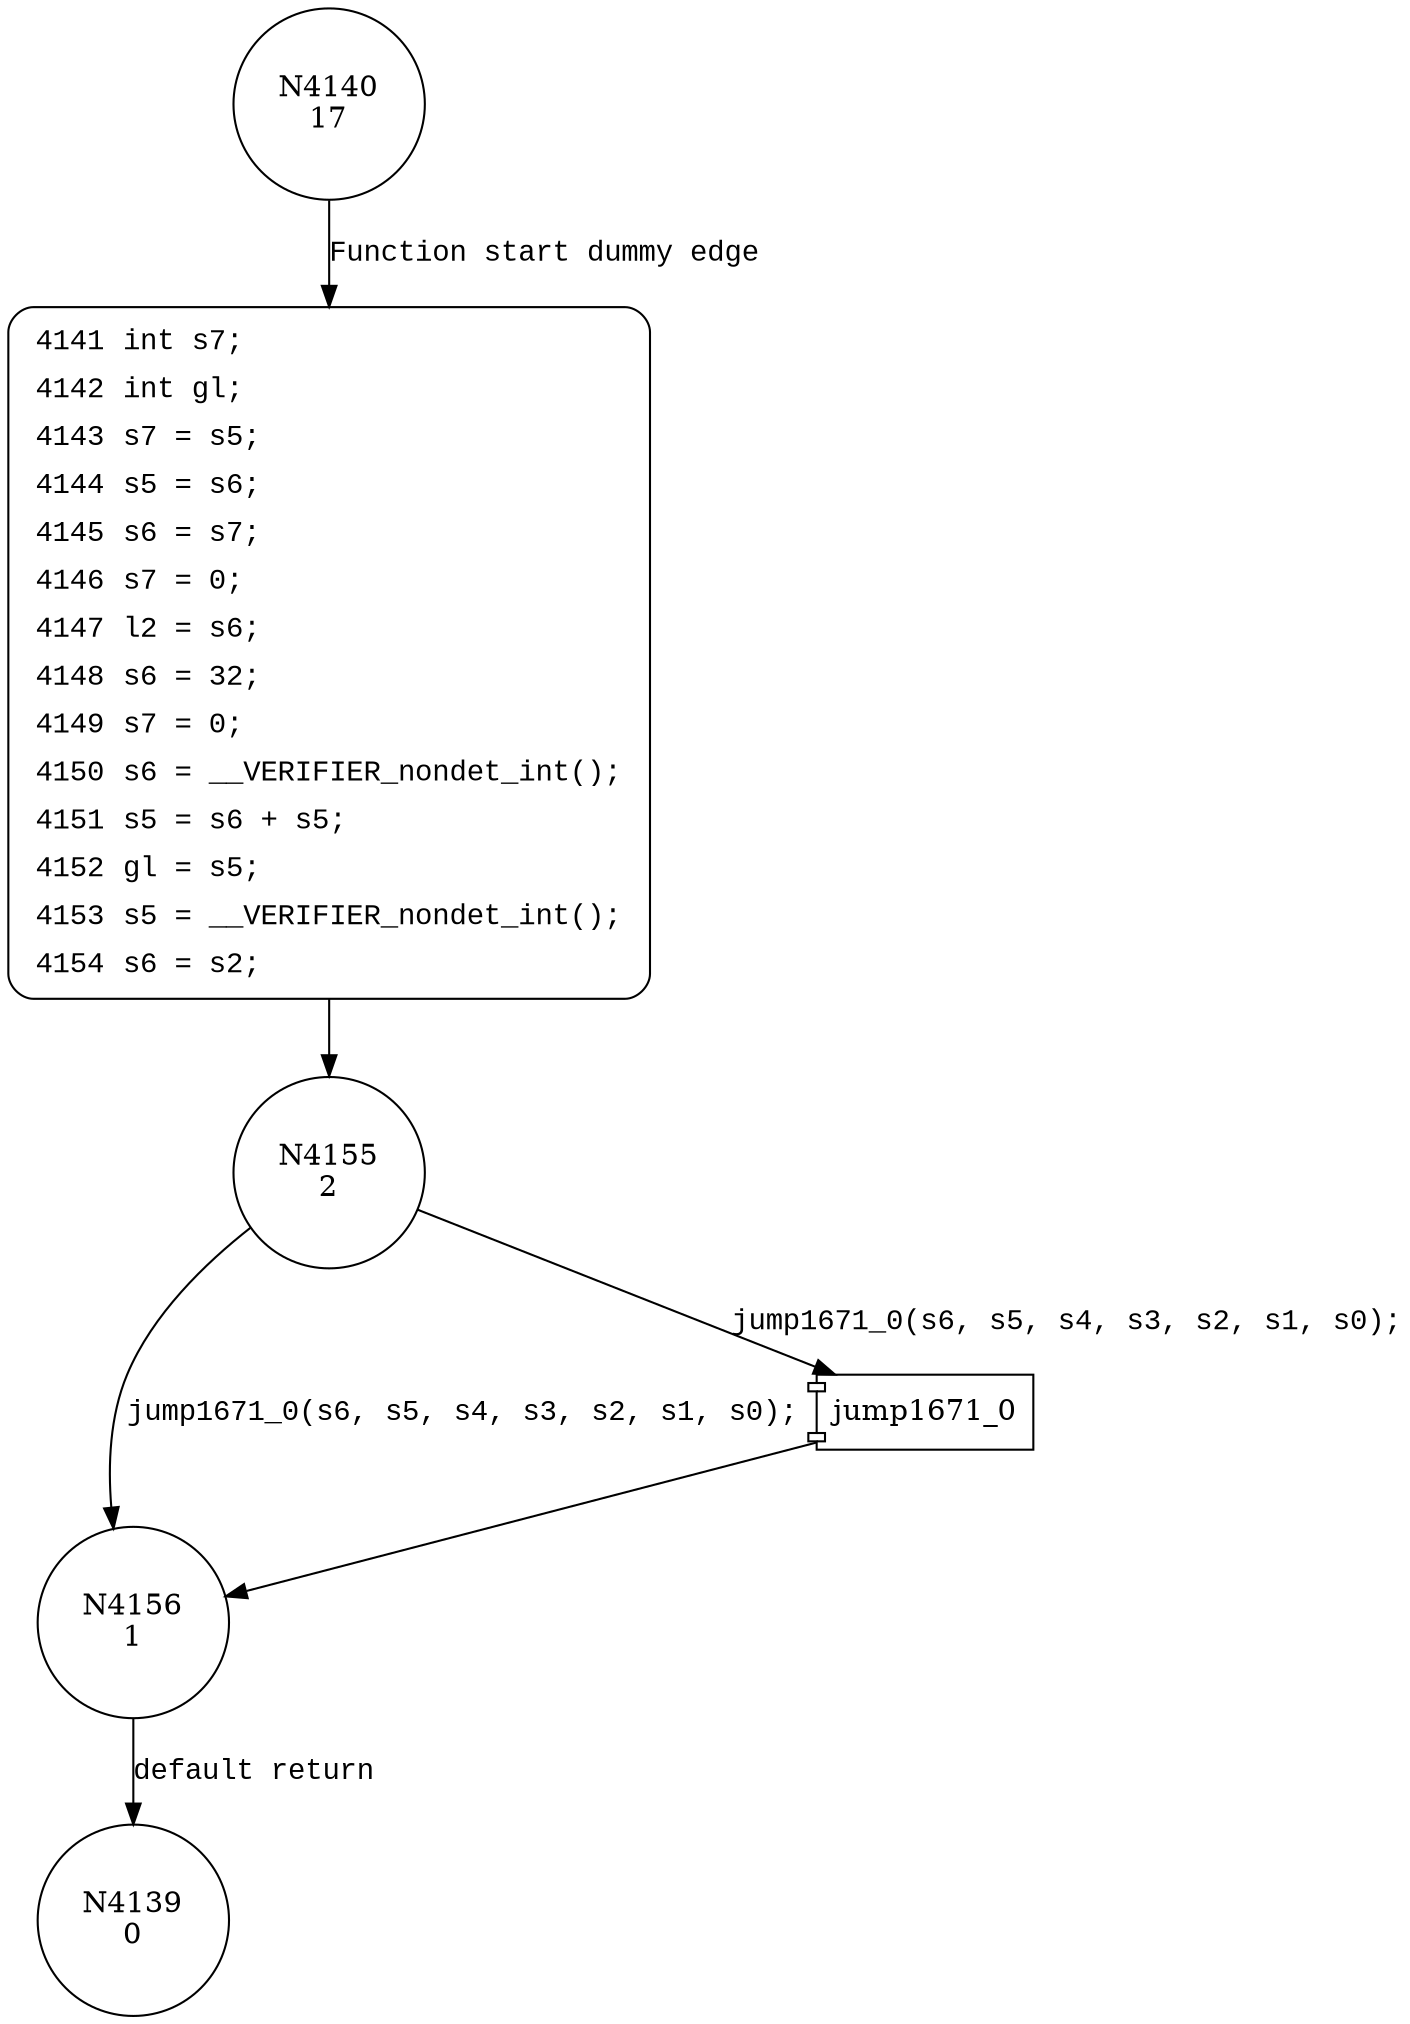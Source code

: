digraph block1671_0 {
4140 [shape="circle" label="N4140\n17"]
4141 [shape="circle" label="N4141\n16"]
4155 [shape="circle" label="N4155\n2"]
4156 [shape="circle" label="N4156\n1"]
4139 [shape="circle" label="N4139\n0"]
4141 [style="filled,bold" penwidth="1" fillcolor="white" fontname="Courier New" shape="Mrecord" label=<<table border="0" cellborder="0" cellpadding="3" bgcolor="white"><tr><td align="right">4141</td><td align="left">int s7;</td></tr><tr><td align="right">4142</td><td align="left">int gl;</td></tr><tr><td align="right">4143</td><td align="left">s7 = s5;</td></tr><tr><td align="right">4144</td><td align="left">s5 = s6;</td></tr><tr><td align="right">4145</td><td align="left">s6 = s7;</td></tr><tr><td align="right">4146</td><td align="left">s7 = 0;</td></tr><tr><td align="right">4147</td><td align="left">l2 = s6;</td></tr><tr><td align="right">4148</td><td align="left">s6 = 32;</td></tr><tr><td align="right">4149</td><td align="left">s7 = 0;</td></tr><tr><td align="right">4150</td><td align="left">s6 = __VERIFIER_nondet_int();</td></tr><tr><td align="right">4151</td><td align="left">s5 = s6 + s5;</td></tr><tr><td align="right">4152</td><td align="left">gl = s5;</td></tr><tr><td align="right">4153</td><td align="left">s5 = __VERIFIER_nondet_int();</td></tr><tr><td align="right">4154</td><td align="left">s6 = s2;</td></tr></table>>]
4141 -> 4155[label=""]
4140 -> 4141 [label="Function start dummy edge" fontname="Courier New"]
100268 [shape="component" label="jump1671_0"]
4155 -> 100268 [label="jump1671_0(s6, s5, s4, s3, s2, s1, s0);" fontname="Courier New"]
100268 -> 4156 [label="" fontname="Courier New"]
4155 -> 4156 [label="jump1671_0(s6, s5, s4, s3, s2, s1, s0);" fontname="Courier New"]
4156 -> 4139 [label="default return" fontname="Courier New"]
}